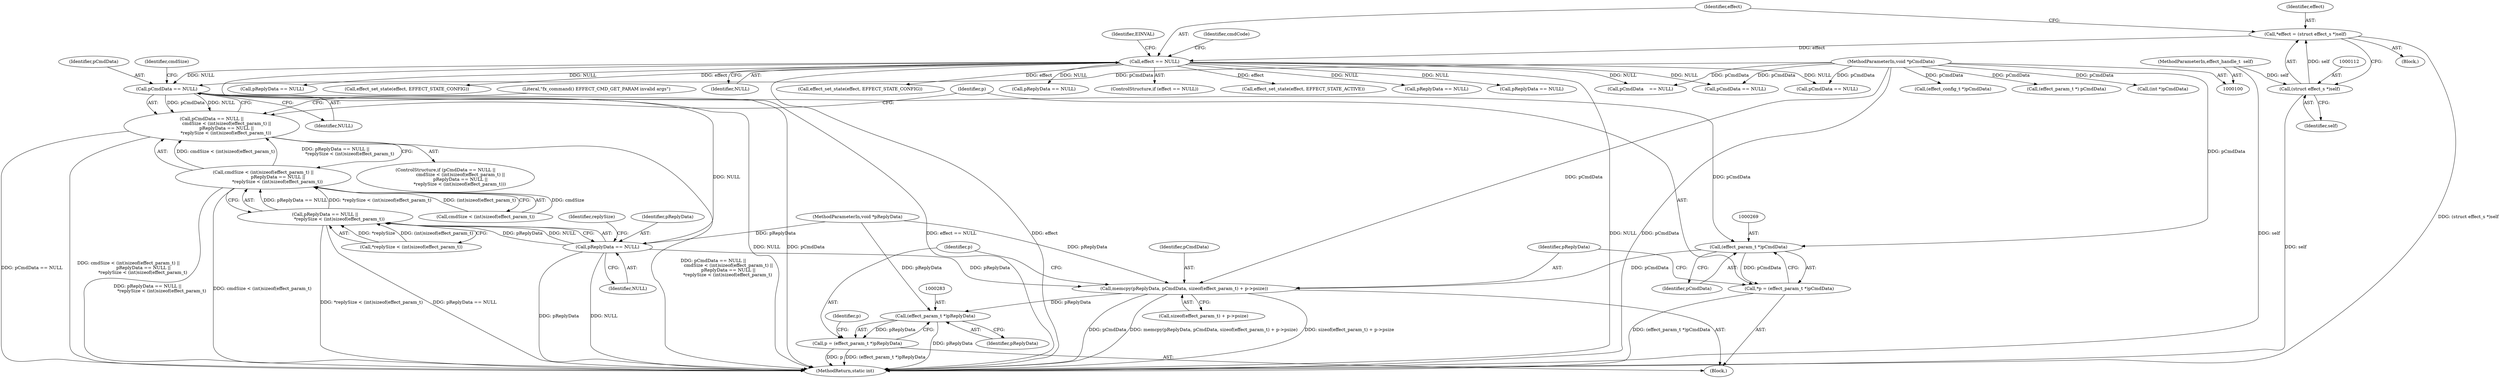 digraph "0_Android_073a80800f341325932c66818ce4302b312909a4_0@pointer" {
"1000238" [label="(Call,pCmdData == NULL)"];
"1000104" [label="(MethodParameterIn,void *pCmdData)"];
"1000115" [label="(Call,effect == NULL)"];
"1000109" [label="(Call,*effect = (struct effect_s *)self)"];
"1000111" [label="(Call,(struct effect_s *)self)"];
"1000101" [label="(MethodParameterIn,effect_handle_t  self)"];
"1000237" [label="(Call,pCmdData == NULL ||\n                     cmdSize < (int)sizeof(effect_param_t) ||\n                     pReplyData == NULL ||\n                    *replySize < (int)sizeof(effect_param_t))"];
"1000249" [label="(Call,pReplyData == NULL)"];
"1000248" [label="(Call,pReplyData == NULL ||\n                    *replySize < (int)sizeof(effect_param_t))"];
"1000241" [label="(Call,cmdSize < (int)sizeof(effect_param_t) ||\n                     pReplyData == NULL ||\n                    *replySize < (int)sizeof(effect_param_t))"];
"1000271" [label="(Call,memcpy(pReplyData, pCmdData, sizeof(effect_param_t) + p->psize))"];
"1000282" [label="(Call,(effect_param_t *)pReplyData)"];
"1000280" [label="(Call,p = (effect_param_t *)pReplyData)"];
"1000268" [label="(Call,(effect_param_t *)pCmdData)"];
"1000266" [label="(Call,*p = (effect_param_t *)pCmdData)"];
"1000210" [label="(Call,pReplyData == NULL)"];
"1000116" [label="(Identifier,effect)"];
"1000251" [label="(Identifier,NULL)"];
"1000242" [label="(Call,cmdSize < (int)sizeof(effect_param_t))"];
"1000284" [label="(Identifier,pReplyData)"];
"1000273" [label="(Identifier,pCmdData)"];
"1000181" [label="(Call,(effect_config_t *)pCmdData)"];
"1000114" [label="(ControlStructure,if (effect == NULL))"];
"1000249" [label="(Call,pReplyData == NULL)"];
"1000237" [label="(Call,pCmdData == NULL ||\n                     cmdSize < (int)sizeof(effect_param_t) ||\n                     pReplyData == NULL ||\n                    *replySize < (int)sizeof(effect_param_t))"];
"1000370" [label="(Call,effect_set_state(effect, EFFECT_STATE_ACTIVE))"];
"1000107" [label="(Block,)"];
"1000281" [label="(Identifier,p)"];
"1000324" [label="(Call,(effect_param_t *) pCmdData)"];
"1000127" [label="(Call,pReplyData == NULL)"];
"1000261" [label="(Literal,\"fx_command() EFFECT_CMD_GET_PARAM invalid args\")"];
"1000267" [label="(Identifier,p)"];
"1000406" [label="(Call,pCmdData == NULL)"];
"1000149" [label="(Call,pCmdData    == NULL)"];
"1000351" [label="(Call,pReplyData == NULL)"];
"1000282" [label="(Call,(effect_param_t *)pReplyData)"];
"1000377" [label="(Call,pReplyData == NULL)"];
"1000474" [label="(MethodReturn,static int)"];
"1000110" [label="(Identifier,effect)"];
"1000296" [label="(Call,pCmdData == NULL)"];
"1000274" [label="(Call,sizeof(effect_param_t) + p->psize)"];
"1000396" [label="(Call,effect_set_state(effect, EFFECT_STATE_CONFIG))"];
"1000106" [label="(MethodParameterIn,void *pReplyData)"];
"1000252" [label="(Call,*replySize < (int)sizeof(effect_param_t))"];
"1000271" [label="(Call,memcpy(pReplyData, pCmdData, sizeof(effect_param_t) + p->psize))"];
"1000287" [label="(Identifier,p)"];
"1000280" [label="(Call,p = (effect_param_t *)pReplyData)"];
"1000113" [label="(Identifier,self)"];
"1000248" [label="(Call,pReplyData == NULL ||\n                    *replySize < (int)sizeof(effect_param_t))"];
"1000235" [label="(Block,)"];
"1000101" [label="(MethodParameterIn,effect_handle_t  self)"];
"1000117" [label="(Identifier,NULL)"];
"1000464" [label="(Call,(int *)pCmdData)"];
"1000243" [label="(Identifier,cmdSize)"];
"1000122" [label="(Identifier,cmdCode)"];
"1000203" [label="(Call,effect_set_state(effect, EFFECT_STATE_CONFIG))"];
"1000109" [label="(Call,*effect = (struct effect_s *)self)"];
"1000254" [label="(Identifier,replySize)"];
"1000241" [label="(Call,cmdSize < (int)sizeof(effect_param_t) ||\n                     pReplyData == NULL ||\n                    *replySize < (int)sizeof(effect_param_t))"];
"1000268" [label="(Call,(effect_param_t *)pCmdData)"];
"1000272" [label="(Identifier,pReplyData)"];
"1000266" [label="(Call,*p = (effect_param_t *)pCmdData)"];
"1000238" [label="(Call,pCmdData == NULL)"];
"1000240" [label="(Identifier,NULL)"];
"1000104" [label="(MethodParameterIn,void *pCmdData)"];
"1000115" [label="(Call,effect == NULL)"];
"1000236" [label="(ControlStructure,if (pCmdData == NULL ||\n                     cmdSize < (int)sizeof(effect_param_t) ||\n                     pReplyData == NULL ||\n                    *replySize < (int)sizeof(effect_param_t)))"];
"1000111" [label="(Call,(struct effect_s *)self)"];
"1000239" [label="(Identifier,pCmdData)"];
"1000250" [label="(Identifier,pReplyData)"];
"1000270" [label="(Identifier,pCmdData)"];
"1000120" [label="(Identifier,EINVAL)"];
"1000238" -> "1000237"  [label="AST: "];
"1000238" -> "1000240"  [label="CFG: "];
"1000239" -> "1000238"  [label="AST: "];
"1000240" -> "1000238"  [label="AST: "];
"1000243" -> "1000238"  [label="CFG: "];
"1000237" -> "1000238"  [label="CFG: "];
"1000238" -> "1000474"  [label="DDG: pCmdData"];
"1000238" -> "1000474"  [label="DDG: NULL"];
"1000238" -> "1000237"  [label="DDG: pCmdData"];
"1000238" -> "1000237"  [label="DDG: NULL"];
"1000104" -> "1000238"  [label="DDG: pCmdData"];
"1000115" -> "1000238"  [label="DDG: NULL"];
"1000238" -> "1000249"  [label="DDG: NULL"];
"1000238" -> "1000268"  [label="DDG: pCmdData"];
"1000104" -> "1000100"  [label="AST: "];
"1000104" -> "1000474"  [label="DDG: pCmdData"];
"1000104" -> "1000149"  [label="DDG: pCmdData"];
"1000104" -> "1000181"  [label="DDG: pCmdData"];
"1000104" -> "1000268"  [label="DDG: pCmdData"];
"1000104" -> "1000271"  [label="DDG: pCmdData"];
"1000104" -> "1000296"  [label="DDG: pCmdData"];
"1000104" -> "1000324"  [label="DDG: pCmdData"];
"1000104" -> "1000406"  [label="DDG: pCmdData"];
"1000104" -> "1000464"  [label="DDG: pCmdData"];
"1000115" -> "1000114"  [label="AST: "];
"1000115" -> "1000117"  [label="CFG: "];
"1000116" -> "1000115"  [label="AST: "];
"1000117" -> "1000115"  [label="AST: "];
"1000120" -> "1000115"  [label="CFG: "];
"1000122" -> "1000115"  [label="CFG: "];
"1000115" -> "1000474"  [label="DDG: NULL"];
"1000115" -> "1000474"  [label="DDG: effect == NULL"];
"1000115" -> "1000474"  [label="DDG: effect"];
"1000109" -> "1000115"  [label="DDG: effect"];
"1000115" -> "1000127"  [label="DDG: NULL"];
"1000115" -> "1000149"  [label="DDG: NULL"];
"1000115" -> "1000203"  [label="DDG: effect"];
"1000115" -> "1000210"  [label="DDG: NULL"];
"1000115" -> "1000296"  [label="DDG: NULL"];
"1000115" -> "1000351"  [label="DDG: NULL"];
"1000115" -> "1000370"  [label="DDG: effect"];
"1000115" -> "1000377"  [label="DDG: NULL"];
"1000115" -> "1000396"  [label="DDG: effect"];
"1000115" -> "1000406"  [label="DDG: NULL"];
"1000109" -> "1000107"  [label="AST: "];
"1000109" -> "1000111"  [label="CFG: "];
"1000110" -> "1000109"  [label="AST: "];
"1000111" -> "1000109"  [label="AST: "];
"1000116" -> "1000109"  [label="CFG: "];
"1000109" -> "1000474"  [label="DDG: (struct effect_s *)self"];
"1000111" -> "1000109"  [label="DDG: self"];
"1000111" -> "1000113"  [label="CFG: "];
"1000112" -> "1000111"  [label="AST: "];
"1000113" -> "1000111"  [label="AST: "];
"1000111" -> "1000474"  [label="DDG: self"];
"1000101" -> "1000111"  [label="DDG: self"];
"1000101" -> "1000100"  [label="AST: "];
"1000101" -> "1000474"  [label="DDG: self"];
"1000237" -> "1000236"  [label="AST: "];
"1000237" -> "1000241"  [label="CFG: "];
"1000241" -> "1000237"  [label="AST: "];
"1000261" -> "1000237"  [label="CFG: "];
"1000267" -> "1000237"  [label="CFG: "];
"1000237" -> "1000474"  [label="DDG: pCmdData == NULL ||\n                     cmdSize < (int)sizeof(effect_param_t) ||\n                     pReplyData == NULL ||\n                    *replySize < (int)sizeof(effect_param_t)"];
"1000237" -> "1000474"  [label="DDG: pCmdData == NULL"];
"1000237" -> "1000474"  [label="DDG: cmdSize < (int)sizeof(effect_param_t) ||\n                     pReplyData == NULL ||\n                    *replySize < (int)sizeof(effect_param_t)"];
"1000241" -> "1000237"  [label="DDG: cmdSize < (int)sizeof(effect_param_t)"];
"1000241" -> "1000237"  [label="DDG: pReplyData == NULL ||\n                    *replySize < (int)sizeof(effect_param_t)"];
"1000249" -> "1000248"  [label="AST: "];
"1000249" -> "1000251"  [label="CFG: "];
"1000250" -> "1000249"  [label="AST: "];
"1000251" -> "1000249"  [label="AST: "];
"1000254" -> "1000249"  [label="CFG: "];
"1000248" -> "1000249"  [label="CFG: "];
"1000249" -> "1000474"  [label="DDG: NULL"];
"1000249" -> "1000474"  [label="DDG: pReplyData"];
"1000249" -> "1000248"  [label="DDG: pReplyData"];
"1000249" -> "1000248"  [label="DDG: NULL"];
"1000106" -> "1000249"  [label="DDG: pReplyData"];
"1000249" -> "1000271"  [label="DDG: pReplyData"];
"1000248" -> "1000241"  [label="AST: "];
"1000248" -> "1000252"  [label="CFG: "];
"1000252" -> "1000248"  [label="AST: "];
"1000241" -> "1000248"  [label="CFG: "];
"1000248" -> "1000474"  [label="DDG: *replySize < (int)sizeof(effect_param_t)"];
"1000248" -> "1000474"  [label="DDG: pReplyData == NULL"];
"1000248" -> "1000241"  [label="DDG: pReplyData == NULL"];
"1000248" -> "1000241"  [label="DDG: *replySize < (int)sizeof(effect_param_t)"];
"1000252" -> "1000248"  [label="DDG: *replySize"];
"1000252" -> "1000248"  [label="DDG: (int)sizeof(effect_param_t)"];
"1000241" -> "1000242"  [label="CFG: "];
"1000242" -> "1000241"  [label="AST: "];
"1000241" -> "1000474"  [label="DDG: pReplyData == NULL ||\n                    *replySize < (int)sizeof(effect_param_t)"];
"1000241" -> "1000474"  [label="DDG: cmdSize < (int)sizeof(effect_param_t)"];
"1000242" -> "1000241"  [label="DDG: cmdSize"];
"1000242" -> "1000241"  [label="DDG: (int)sizeof(effect_param_t)"];
"1000271" -> "1000235"  [label="AST: "];
"1000271" -> "1000274"  [label="CFG: "];
"1000272" -> "1000271"  [label="AST: "];
"1000273" -> "1000271"  [label="AST: "];
"1000274" -> "1000271"  [label="AST: "];
"1000281" -> "1000271"  [label="CFG: "];
"1000271" -> "1000474"  [label="DDG: sizeof(effect_param_t) + p->psize"];
"1000271" -> "1000474"  [label="DDG: pCmdData"];
"1000271" -> "1000474"  [label="DDG: memcpy(pReplyData, pCmdData, sizeof(effect_param_t) + p->psize)"];
"1000106" -> "1000271"  [label="DDG: pReplyData"];
"1000268" -> "1000271"  [label="DDG: pCmdData"];
"1000271" -> "1000282"  [label="DDG: pReplyData"];
"1000282" -> "1000280"  [label="AST: "];
"1000282" -> "1000284"  [label="CFG: "];
"1000283" -> "1000282"  [label="AST: "];
"1000284" -> "1000282"  [label="AST: "];
"1000280" -> "1000282"  [label="CFG: "];
"1000282" -> "1000474"  [label="DDG: pReplyData"];
"1000282" -> "1000280"  [label="DDG: pReplyData"];
"1000106" -> "1000282"  [label="DDG: pReplyData"];
"1000280" -> "1000235"  [label="AST: "];
"1000281" -> "1000280"  [label="AST: "];
"1000287" -> "1000280"  [label="CFG: "];
"1000280" -> "1000474"  [label="DDG: (effect_param_t *)pReplyData"];
"1000280" -> "1000474"  [label="DDG: p"];
"1000268" -> "1000266"  [label="AST: "];
"1000268" -> "1000270"  [label="CFG: "];
"1000269" -> "1000268"  [label="AST: "];
"1000270" -> "1000268"  [label="AST: "];
"1000266" -> "1000268"  [label="CFG: "];
"1000268" -> "1000266"  [label="DDG: pCmdData"];
"1000266" -> "1000235"  [label="AST: "];
"1000267" -> "1000266"  [label="AST: "];
"1000272" -> "1000266"  [label="CFG: "];
"1000266" -> "1000474"  [label="DDG: (effect_param_t *)pCmdData"];
}
